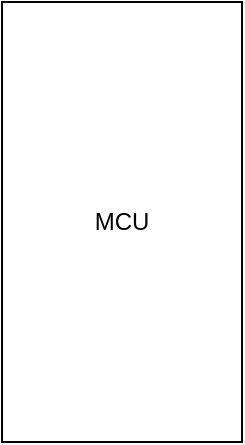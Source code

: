 <mxfile version="23.1.6" type="device">
  <diagram name="Page-1" id="FNMM7XB2WlUzLHGHJ8bW">
    <mxGraphModel dx="1011" dy="554" grid="1" gridSize="10" guides="1" tooltips="1" connect="1" arrows="1" fold="1" page="1" pageScale="1" pageWidth="850" pageHeight="1100" math="0" shadow="0">
      <root>
        <mxCell id="0" />
        <mxCell id="1" parent="0" />
        <mxCell id="93WZ4gQWvfzJaJ3ZobPm-10" value="MCU" style="rounded=0;whiteSpace=wrap;html=1;" vertex="1" parent="1">
          <mxGeometry x="200" y="260" width="120" height="220" as="geometry" />
        </mxCell>
      </root>
    </mxGraphModel>
  </diagram>
</mxfile>
